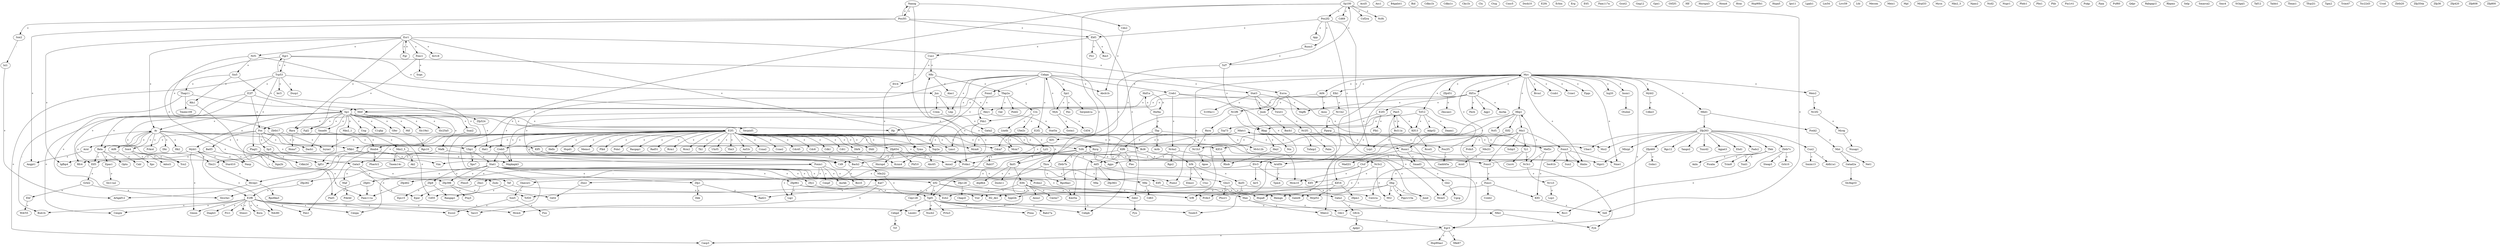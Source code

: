 digraph  {
Abcb1b;
Acsl5;
Actb;
Adgrl2;
Adssl1;
Agpat3;
Agps;
Ahctf1;
Ak2;
Alas1;
Aldh1a1;
Angpt1;
Anln;
Anxa1;
Anxa2;
Aplp2;
Apoe;
App;
Aqp1;
Ar;
Arhgef12;
Arid5b;
Arnt;
Arntl;
Asf1b;
Asns;
Ass1;
Atf3;
Atf4;
Atf6;
Atp8b4;
Aurka;
Aurkb;
B4galnt1;
Bach1;
Bach2;
Batf3;
Bcl11a;
Bcl6;
Bid;
Birc5;
Bora;
Brca1;
Bub1b;
C1qbp;
Calr;
Casp3;
Ccna2;
Ccnb1;
Ccnb2;
Ccne1;
Ccne2;
Cd34;
Cd55;
Cd63;
Cd69;
Cd9;
Cdc45;
Cdc6;
Cdca7;
Cdk1;
Cdkn1b;
Cdkn1c;
Cdkn2d;
Cdkn3;
Cdt1;
Cdx2;
Cebpa;
Cebpb;
Cebpd;
Cenpa;
Cenpf;
Cenpw;
Cep128;
Ckap2l;
Cks1b;
Clu;
Cmtm7;
Coro1a;
Creb1;
Creb5;
Crem;
Crx;
Csf2ra;
Ctcf;
Ctsc;
Ctsg;
Cux1;
Cux2;
Cxcr4;
Cxxc5;
Daam1;
Dach1;
Dbf4;
Dbi;
Dbp;
Dek;
Dhfr;
Diaph3;
Dock10;
Dock11;
Dusp1;
E2f1;
E2f2;
E2f3;
E2f4;
E2f7;
E2f8;
Ebf1;
Egr1;
Egr3;
Ehd1;
Ehf;
Elf2;
Elf3;
Elf4;
Elf5;
Elk1;
Elmo1;
Epas1;
Epor;
Eps15;
Erbin;
Erg;
Esco2;
Esr1;
Esrra;
Etf1;
Etv3;
Etv4;
Ezh2;
Fads2;
Fam111a;
Fam117a;
Fbxo5;
Fech;
Fen1;
Fes;
Fgl2;
Fli1;
Fos;
Foxa2;
Foxc1;
Foxk2;
Foxm1;
Foxn3;
Foxo1;
Foxo3;
Fpgs;
Ftsj3;
Fxn;
Fyb;
Fyn;
Gadd45a;
Galnt6;
Gata1;
Gata2;
Gata3;
Gatad2a;
Gcnt2;
Get4;
Gfer;
Gfi1b;
Gli2;
Glis3;
Gmnn;
Gng12;
Golm1;
Gpx1;
Grb10;
Grhl2;
Gstm1;
Gtf2f1;
H2_Ab1;
Hat1;
Hbp1;
Hells;
Hemgn;
Hey1;
Heyl;
Hif1a;
Hivep1;
Hk2;
Hlf;
Hmbs;
Hnf1a;
Hnf4a;
Hnrnpa3;
Hnrnpd;
Hoxa4;
Hoxa7;
Hoxb4;
Hp;
Hras;
Hsp90aa1;
Hsp90b1;
Hspa5;
Hspa8;
Hspd1;
Ier3;
Ier5;
Igf1r;
Igfbp4;
Ikzf1;
Ikzf3;
Insm1;
Ipo11;
Irf2;
Irf4;
Irf8;
Isg20;
Isl1;
Isyna1;
Itga2b;
Jun;
Junb;
Jund;
Kat7;
Kcnn4;
Klf1;
Klf10;
Klf13;
Klf16;
Klf2;
Klf3;
Klf5;
Klf6;
Kmt5a;
Krt18;
Lbp;
Lcp1;
Lgals1;
Lig1;
Lin54;
Lmnb1;
Lmo1;
Lrrc59;
Lsp1;
Lta4h;
Ltb;
Lyl1;
Mad2l1;
Maf;
Mafk;
Mapkapk3;
Max;
Mbd1;
Mcm10;
Mcm4;
Mcm5;
Mcm6;
Mcm7;
Mecom;
Mef2c;
Meis1;
Meis2;
Memo1;
Mgst1;
Mif;
Mitf;
Mki67;
Mlxipl;
Mnt;
Mpl;
Mrpl33;
Mrpl52;
Msi2;
Mt2;
Mvb12b;
Mxi1;
Myb;
Mybl1;
Mybl2;
Myc;
Mycn;
Myog;
Nanog;
Nasp;
Ncf1;
Ncf4;
Ndc80;
Net1;
Nfatc1;
Nfatc2;
Nfe2;
Nfe2l1;
Nfe2l2;
Nfia;
Nfic;
Nfix;
Nfkb1;
Nin;
Nkx2_1;
Nkx2_3;
Nkx2_5;
Nme1;
Npas2;
Nr1h2;
Nr1h3;
Nr1i3;
Nr2f1;
Nr2f2;
Nr2f6;
Nr3c1;
Nr3c2;
Nr4a2;
Nrf1;
Nsd2;
Nucb2;
Nupr1;
Nusap1;
Oat;
Odc1;
Onecut1;
Optn;
Otulinl;
Palm;
Pax5;
Pbdc1;
Pbx1;
Pde4d;
Pdx1;
Pgr;
Phactr2;
Phb;
Phf10;
Picalm;
Pin1rt1;
Plagl1;
Plec;
Plk1;
Plk4;
Plscr1;
Pmf1;
Pnkp;
Pola1;
Pold2;
Pou2f1;
Pou2f2;
Pou5f1;
Pparg;
Ppia;
Ppp1r15a;
Prc1;
Prdm1;
Prdm2;
Prdx3;
Prdx5;
Prkcd;
Prtn3;
Psen2;
Ptma;
Puf60;
Qdpr;
Rab27a;
Rab37;
Rabgap1l;
Racgap1;
Rad21;
Rad51;
Rangap1;
Rara;
Rbpj;
Rbpms;
Rcc1;
Rcsd1;
Rela;
Rfc4;
Rfx1;
Rgs10;
Rgs12;
Rgs2;
Rhob;
Rin3;
Rps6ka1;
Rps6ka3;
Rrm1;
Rrm2;
Runx1;
Runx3;
Rxra;
Rxrg;
S100a11;
Sec61b;
Sell;
Selp;
Serpinb1a;
Serpinf1;
Sh3bgrl3;
Six5;
Slc11a2;
Slc19a1;
Slc25a5;
Slco3a1;
Smad3;
Smad4;
Smarca2;
Smc4;
Smim13;
Snai2;
Sox2;
Sox4;
Sox5;
Sp1;
Sp100;
Sp3;
Spi1;
Sppl2b;
Srgn;
Ssbp3;
St3gal1;
Stard10;
Stat1;
Stat3;
Stat5a;
Steap3;
Stmn1;
Sun2;
Tacc3;
Taf12;
Taldo1;
Tango2;
Tbp;
Tbx21;
Tbxas1;
Tcf12;
Tcf20;
Tcf4;
Tcf7;
Tcn2;
Tef;
Tfap2a;
Tfcp2l1;
Tfeb;
Tgif1;
Tgm2;
Thap11;
Thra;
Tk1;
Tmem109;
Tmem14c;
Tnfaip2;
Top2a;
Tpm4;
Trf;
Trim47;
Trim8;
Trp53;
Trp73;
Tsc22d3;
Twist1;
Txndc5;
Txnl1;
Txnrd2;
Tyms;
Ubac1;
Ube2s;
Ubp1;
Ugcg;
Uhrf1;
Ung;
Urod;
Vegfb;
Vim;
Vsir;
Wdr55;
Xpc;
Xpo7;
Ybx3;
Yy1;
Zbtb17;
Zbtb20;
Zbtb7b;
Zbtb7c;
Zeb2;
Zfp1;
Zfp128;
Zfp263;
Zfp282;
Zfp354a;
Zfp36;
Zfp36l1;
Zfp398;
Zfp420;
Zfp451;
Zfp462;
Zfp469;
Zfp524;
Zfp608;
Zfp61;
Zfp654;
Zfp800;
Zfp9;
Zfp961;
Zfpm1;
Zfy2;
Zhx1;
Zhx2;
Zkscan1;
Zxdc;
Ar -> Atf6  [key=0, label="+", sign=1];
Ar -> Elf3  [key=0, label="+", sign=1];
Ar -> Prkcd  [key=0, label="+", sign=1];
Ar -> Igf1r  [key=0, label="+", sign=1];
Ar -> Rela  [key=0, label="-", sign="-1"];
Ar -> Sox4  [key=0, label="+", sign=1];
Ar -> Klf5  [key=0, label="+", sign=1];
Ar -> Thra  [key=0, label="+", sign=1];
Ar -> Dbi  [key=0, label="+", sign=1];
Ar -> Hk2  [key=0, label="+", sign=1];
Arid5b -> Tpm4  [key=0, label="+", sign=1];
Arnt -> Angpt1  [key=0, label="+", sign=1];
Arntl -> Dbp  [key=0, label="+", sign=1];
Atf3 -> Zfp36l1  [key=0, label="-", sign="-1"];
Atf3 -> Glis3  [key=0, label="-", sign="-1"];
Atf3 -> Nfia  [key=0, label="-", sign="-1"];
Atf4 -> Asns  [key=0, label="+", sign=1];
Atf4 -> Cebpb  [key=0, label="+", sign=1];
Atf6 -> Calr  [key=0, label="+", sign=1];
Bach1 -> Tnfaip2  [key=0, label="+", sign=1];
Bach2 -> Zhx2  [key=0, label="+", sign=1];
Bach2 -> Prdm2  [key=0, label="+", sign=1];
Batf3 -> Nasp  [key=0, label="+", sign=1];
Batf3 -> Igfbp4  [key=0, label="+", sign=1];
Bcl11a -> Lcp1  [key=0, label="+", sign=1];
Bcl11a -> Pax5  [key=0, label="+", sign=1];
Bcl6 -> Irf4  [key=0, label="-", sign="-1"];
Bcl6 -> Prdm1  [key=0, label="-", sign="-1"];
Bcl6 -> Foxo3  [key=0, label="-", sign="-1"];
Cdx2 -> Abcb1b  [key=0, label="+", sign=1];
Cebpa -> Foxa2  [key=0, label="+", sign=1];
Cebpa -> Top2a  [key=0, label="+", sign=1];
Cebpa -> Abcb1b  [key=0, label="+", sign=1];
Cebpa -> Lbp  [key=0, label="+", sign=1];
Cebpa -> E2f2  [key=0, label="+", sign=1];
Cebpa -> Kat7  [key=0, label="+", sign=1];
Cebpa -> Hp  [key=0, label="+", sign=1];
Cebpa -> Creb1  [key=0, label="+", sign=1];
Cebpa -> Spi1  [key=0, label="+", sign=1];
Cebpa -> Stat3  [key=0, label="+", sign=1];
Cebpd -> Trf  [key=0, label="+", sign=1];
Creb1 -> Odc1  [key=0, label="+", sign=1];
Creb1 -> Etv3  [key=0, label="+", sign=1];
Creb1 -> Mitf  [key=0, label="+", sign=1];
Creb1 -> Nr4a2  [key=0, label="+", sign=1];
Creb5 -> Mapkapk3  [key=0, label="+", sign=1];
Creb5 -> Stat1  [key=0, label="-", sign="-1"];
Crem -> Creb5  [key=0, label="+", sign=1];
Crem -> Gata2  [key=0, label="+", sign=1];
Crx -> Ube2s  [key=0, label="+", sign=1];
Crx -> Lta4h  [key=0, label="+", sign=1];
Ctcf -> Mcm10  [key=0, label="+", sign=1];
Ctcf -> Zfp462  [key=0, label="-", sign="-1"];
Ctcf -> Galnt6  [key=0, label="+", sign=1];
Cux1 -> Nfic  [key=0, label="+", sign=1];
Cux1 -> Etv4  [key=0, label="+", sign=1];
Cux2 -> Smim13  [key=0, label="+", sign=1];
Cux2 -> Aldh1a1  [key=0, label="+", sign=1];
Dbp -> Mt2  [key=0, label="+", sign=1];
Dbp -> Jund  [key=0, label="+", sign=1];
Dbp -> Hemgn  [key=0, label="+", sign=1];
Dbp -> Ppp1r15a  [key=0, label="+", sign=1];
Dbp -> H2_Ab1  [key=0, label="+", sign=1];
E2f1 -> Cdt1  [key=0, label="+", sign=1];
E2f1 -> Hat1  [key=0, label="+", sign=1];
E2f1 -> Top2a  [key=0, label="+", sign=1];
E2f1 -> Lmo1  [key=0, label="+", sign=1];
E2f1 -> Cdca7  [key=0, label="+", sign=1];
E2f1 -> Dhfr  [key=0, label="+", sign=1];
E2f1 -> Klf10  [key=0, label="+", sign=1];
E2f1 -> Rxrg  [key=0, label="+", sign=1];
E2f1 -> Mcm7  [key=0, label="+", sign=1];
E2f1 -> Isyna1  [key=0, label="+", sign=1];
E2f1 -> Racgap1  [key=0, label="+", sign=1];
E2f1 -> Zfp654  [key=0, label="+", sign=1];
E2f1 -> Gata3  [key=0, label="+", sign=1];
E2f1 -> Hivep1  [key=0, label="+", sign=1];
E2f1 -> Foxm1  [key=0, label="+", sign=1];
E2f1 -> Rrm2  [key=0, label="+", sign=1];
E2f1 -> Mcm6  [key=0, label="+", sign=1];
E2f1 -> Plk4  [key=0, label="+", sign=1];
E2f1 -> Ubp1  [key=0, label="+", sign=1];
E2f1 -> Memo1  [key=0, label="+", sign=1];
E2f1 -> Uhrf1  [key=0, label="+", sign=1];
E2f1 -> Asf1b  [key=0, label="+", sign=1];
E2f1 -> Dbf4  [key=0, label="+", sign=1];
E2f1 -> Cdk1  [key=0, label="+", sign=1];
E2f1 -> Pola1  [key=0, label="+", sign=1];
E2f1 -> Cdc6  [key=0, label="+", sign=1];
E2f1 -> Mcm10  [key=0, label="+", sign=1];
E2f1 -> Ybx3  [key=0, label="+", sign=1];
E2f1 -> Cdc45  [key=0, label="+", sign=1];
E2f1 -> Hspd1  [key=0, label="+", sign=1];
E2f1 -> Tyms  [key=0, label="+", sign=1];
E2f1 -> Rrm1  [key=0, label="+", sign=1];
E2f1 -> Prdm1  [key=0, label="+", sign=1];
E2f1 -> Ccna2  [key=0, label="+", sign=1];
E2f1 -> Hells  [key=0, label="+", sign=1];
E2f1 -> Rad51  [key=0, label="+", sign=1];
E2f1 -> Tk1  [key=0, label="+", sign=1];
E2f1 -> Ccne2  [key=0, label="+", sign=1];
E2f2 -> Cdca7  [key=0, label="+", sign=1];
E2f2 -> Mcm6  [key=0, label="+", sign=1];
E2f2 -> Mcm7  [key=0, label="+", sign=1];
E2f2 -> Mcm5  [key=0, label="+", sign=1];
E2f3 -> Plk1  [key=0, label="+", sign=1];
E2f3 -> Trp73  [key=0, label="+", sign=1];
E2f7 -> Rfc4  [key=0, label="+", sign=1];
E2f7 -> Fos  [key=0, label="+", sign=1];
E2f7 -> Sp1  [key=0, label="-", sign="-1"];
E2f7 -> E2f8  [key=0, label="+", sign=1];
E2f8 -> Stmn1  [key=0, label="+", sign=1];
E2f8 -> Bub1b  [key=0, label="+", sign=1];
E2f8 -> Bora  [key=0, label="+", sign=1];
E2f8 -> Cenpw  [key=0, label="+", sign=1];
E2f8 -> Esco2  [key=0, label="+", sign=1];
E2f8 -> Gmnn  [key=0, label="+", sign=1];
E2f8 -> Prc1  [key=0, label="+", sign=1];
E2f8 -> Ndc80  [key=0, label="+", sign=1];
E2f8 -> Fen1  [key=0, label="+", sign=1];
E2f8 -> Tacc3  [key=0, label="+", sign=1];
E2f8 -> Diaph3  [key=0, label="+", sign=1];
E2f8 -> Lmnb1  [key=0, label="+", sign=1];
E2f8 -> Cenpa  [key=0, label="+", sign=1];
E2f8 -> Mcm4  [key=0, label="+", sign=1];
Ebf1 -> Fli1  [key=0, label="+", sign=1];
Ebf1 -> Cux1  [key=0, label="+", sign=1];
Ebf1 -> Rin3  [key=0, label="+", sign=1];
Egr1 -> Cd9  [key=0, label="+", sign=1];
Egr1 -> Trp53  [key=0, label="+", sign=1];
Egr1 -> Cebpb  [key=0, label="+", sign=1];
Egr1 -> Jun  [key=0, label="+", sign=1];
Egr3 -> Casp3  [key=0, label="+", sign=1];
Egr3 -> Mki67  [key=0, label="+", sign=1];
Egr3 -> Hsp90aa1  [key=0, label="+", sign=1];
Ehf -> Wdr55  [key=0, label="+", sign=1];
Elf2 -> Prdx5  [key=0, label="+", sign=1];
Elf3 -> Grhl2  [key=0, label="+", sign=1];
Elf4 -> Anxa1  [key=0, label="+", sign=1];
Elf4 -> Prdx3  [key=0, label="+", sign=1];
Elf4 -> Ezh2  [key=0, label="+", sign=1];
Elf4 -> Vsir  [key=0, label="+", sign=1];
Elf4 -> Galnt6  [key=0, label="+", sign=1];
Elf4 -> Cmtm7  [key=0, label="+", sign=1];
Elf5 -> Mrpl52  [key=0, label="+", sign=1];
Elk1 -> Nr1h2  [key=0, label="+", sign=1];
Elk1 -> Junb  [key=0, label="+", sign=1];
Epas1 -> Slc11a2  [key=0, label="+", sign=1];
Esr1 -> Tyms  [key=0, label="+", sign=1];
Esr1 -> Rara  [key=0, label="+", sign=1];
Esr1 -> Krt18  [key=0, label="+", sign=1];
Esr1 -> Pgr  [key=0, label="+", sign=1];
Esr1 -> Ar  [key=0, label="+", sign=1];
Esr1 -> Igfbp4  [key=0, label="+", sign=1];
Esr1 -> Foxc1  [key=0, label="+", sign=1];
Esr1 -> Nrf1  [key=0, label="+", sign=1];
Esr1 -> Esrra  [key=0, label="+", sign=1];
Esrra -> Nfatc2  [key=0, label="+", sign=1];
Esrra -> Nr2f6  [key=0, label="-", sign="-1"];
Esrra -> Msi2  [key=0, label="+", sign=1];
Etv3 -> Tcf20  [key=0, label="-", sign="-1"];
Etv3 -> Ier5  [key=0, label="-", sign="-1"];
Etv3 -> Klf3  [key=0, label="-", sign="-1"];
Etv4 -> Vim  [key=0, label="+", sign=1];
Fos -> Batf3  [key=0, label="+", sign=1];
Fos -> Ubp1  [key=0, label="+", sign=1];
Fos -> Sp3  [key=0, label="+", sign=1];
Fos -> Arnt  [key=0, label="+", sign=1];
Fos -> Gata3  [key=0, label="+", sign=1];
Fos -> Nfkb1  [key=0, label="-", sign="-1"];
Foxa2 -> Pdx1  [key=0, label="+", sign=1];
Foxc1 -> Fgl2  [key=0, label="+", sign=1];
Foxc1 -> Srgn  [key=0, label="+", sign=1];
Foxk2 -> Mnt  [key=0, label="+", sign=1];
Foxm1 -> Birc5  [key=0, label="+", sign=1];
Foxm1 -> Cenpa  [key=0, label="+", sign=1];
Foxm1 -> Aurkb  [key=0, label="+", sign=1];
Foxm1 -> Onecut1  [key=0, label="+", sign=1];
Foxm1 -> Cenpf  [key=0, label="+", sign=1];
Foxn3 -> Sun2  [key=0, label="-", sign="-1"];
Foxn3 -> Hmbs  [key=0, label="-", sign="-1"];
Foxn3 -> Sec61b  [key=0, label="-", sign="-1"];
Foxn3 -> Nme1  [key=0, label="-", sign="-1"];
Foxo1 -> Ccnb2  [key=0, label="-", sign="-1"];
Foxo1 -> Klf2  [key=0, label="+", sign=1];
Foxo1 -> Mcm5  [key=0, label="-", sign="-1"];
Foxo3 -> Hbp1  [key=0, label="+", sign=1];
Foxo3 -> Foxo1  [key=0, label="+", sign=1];
Gata1 -> Nfe2  [key=0, label="+", sign=1];
Gata1 -> Gfi1b  [key=0, label="+", sign=1];
Gata2 -> Foxo3  [key=0, label="+", sign=1];
Gata2 -> Lyl1  [key=0, label="+", sign=1];
Gata3 -> Zxdc  [key=0, label="+", sign=1];
Gata3 -> Maf  [key=0, label="+", sign=1];
Gata3 -> Epor  [key=0, label="+", sign=1];
Gatad2a -> Sh3bgrl3  [key=0, label="-", sign="-1"];
Gfi1b -> Aplp2  [key=0, label="+", sign=1];
Gli2 -> Ugcg  [key=0, label="-", sign="-1"];
Glis3 -> Gata1  [key=0, label="+", sign=1];
Glis3 -> Plscr1  [key=0, label="+", sign=1];
Grhl2 -> Ehf  [key=0, label="+", sign=1];
Grhl2 -> Slco3a1  [key=0, label="+", sign=1];
Hbp1 -> Mxi1  [key=0, label="-", sign="-1"];
Hbp1 -> Arid5b  [key=0, label="-", sign="-1"];
Hbp1 -> Ncf1  [key=0, label="-", sign="-1"];
Hbp1 -> Elf2  [key=0, label="-", sign="-1"];
Hbp1 -> Runx1  [key=0, label="+", sign=1];
Hey1 -> Mapkapk3  [key=0, label="+", sign=1];
Hey1 -> Stat5a  [key=0, label="+", sign=1];
Heyl -> Rhob  [key=0, label="+", sign=1];
Hif1a -> Aqp1  [key=0, label="+", sign=1];
Hif1a -> E2f3  [key=0, label="+", sign=1];
Hif1a -> Aurka  [key=0, label="+", sign=1];
Hif1a -> Hey1  [key=0, label="+", sign=1];
Hif1a -> Fech  [key=0, label="+", sign=1];
Hif1a -> Vegfb  [key=0, label="+", sign=1];
Hivep1 -> Arhgef12  [key=0, label="+", sign=1];
Hivep1 -> Rps6ka3  [key=0, label="+", sign=1];
Hnf1a -> Pdx1  [key=0, label="+", sign=1];
Hnf1a -> Hnf4a  [key=0, label="+", sign=1];
Hnf4a -> Hnf1a  [key=0, label="+", sign=1];
Hnf4a -> Tbp  [key=0, label="+", sign=1];
Hoxb4 -> Mapkapk3  [key=0, label="+", sign=1];
Hoxb4 -> Fen1  [key=0, label="+", sign=1];
Hoxb4 -> Phactr2  [key=0, label="+", sign=1];
Hoxb4 -> Slco3a1  [key=0, label="+", sign=1];
Ikzf1 -> Dock11  [key=0, label="+", sign=1];
Ikzf1 -> Atp8b4  [key=0, label="+", sign=1];
Ikzf1 -> Elf4  [key=0, label="+", sign=1];
Ikzf3 -> Coro1a  [key=0, label="+", sign=1];
Ikzf3 -> Irf8  [key=0, label="+", sign=1];
Insm1 -> Otulinl  [key=0, label="-", sign="-1"];
Irf2 -> Cep128  [key=0, label="+", sign=1];
Irf2 -> Zeb2  [key=0, label="+", sign=1];
Irf2 -> Max  [key=0, label="+", sign=1];
Irf2 -> Tgif1  [key=0, label="+", sign=1];
Irf2 -> Nfic  [key=0, label="+", sign=1];
Irf4 -> Ikzf3  [key=0, label="+", sign=1];
Irf4 -> Elmo1  [key=0, label="+", sign=1];
Irf4 -> Ctsc  [key=0, label="+", sign=1];
Isl1 -> Arhgef12  [key=0, label="+", sign=1];
Jun -> Crem  [key=0, label="+", sign=1];
Jun -> Lbp  [key=0, label="-", sign="-1"];
Jun -> Hey1  [key=0, label="+", sign=1];
Junb -> Bach1  [key=0, label="+", sign=1];
Kat7 -> Rad21  [key=0, label="+", sign=1];
Kat7 -> Mcm4  [key=0, label="+", sign=1];
Klf1 -> Kcnn4  [key=0, label="+", sign=1];
Klf10 -> Rhob  [key=0, label="-", sign="-1"];
Klf13 -> Rcsd1  [key=0, label="-", sign="-1"];
Klf16 -> Mrpl52  [key=0, label="+", sign=1];
Klf16 -> Zfpm1  [key=0, label="+", sign=1];
Klf16 -> Sppl2b  [key=0, label="+", sign=1];
Klf2 -> Sell  [key=0, label="+", sign=1];
Klf5 -> Anxa2  [key=0, label="+", sign=1];
Klf5 -> Nfe2l2  [key=0, label="+", sign=1];
Klf5 -> Cd9  [key=0, label="+", sign=1];
Klf5 -> Kcnn4  [key=0, label="+", sign=1];
Klf6 -> Plec  [key=0, label="+", sign=1];
Klf6 -> Anxa2  [key=0, label="+", sign=1];
Klf6 -> Arid5b  [key=0, label="+", sign=1];
Klf6 -> Atf3  [key=0, label="+", sign=1];
Lyl1 -> Rab37  [key=0, label="+", sign=1];
Lyl1 -> Ikzf1  [key=0, label="+", sign=1];
Maf -> Pde4d  [key=0, label="+", sign=1];
Mafk -> Bach2  [key=0, label="+", sign=1];
Mafk -> Igf1r  [key=0, label="+", sign=1];
Max -> Odc1  [key=0, label="+", sign=1];
Max -> Nfatc2  [key=0, label="+", sign=1];
Mbd1 -> Foxk2  [key=0, label="-", sign="-1"];
Mbd1 -> Zfp263  [key=0, label="-", sign="-1"];
Mef2c -> Nr3c1  [key=0, label="+", sign=1];
Mef2c -> Klf2  [key=0, label="+", sign=1];
Mef2c -> Nfatc1  [key=0, label="+", sign=1];
Meis2 -> Nr2f2  [key=0, label="+", sign=1];
Mitf -> Fos  [key=0, label="+", sign=1];
Mitf -> Serpinf1  [key=0, label="+", sign=1];
Mitf -> Hoxb4  [key=0, label="+", sign=1];
Mitf -> Snai2  [key=0, label="+", sign=1];
Mlxipl -> Mgst1  [key=0, label="-", sign="-1"];
Mnt -> Gatad2a  [key=0, label="-", sign="-1"];
Mnt -> Net1  [key=0, label="-", sign="-1"];
Mxi1 -> Foxn3  [key=0, label="-", sign="-1"];
Mxi1 -> Klf16  [key=0, label="-", sign="-1"];
Mxi1 -> Nfe2l1  [key=0, label="-", sign="-1"];
Mxi1 -> Yy1  [key=0, label="-", sign="-1"];
Mxi1 -> Klf10  [key=0, label="-", sign="-1"];
Mxi1 -> Ssbp3  [key=0, label="-", sign="-1"];
Mxi1 -> Foxo3  [key=0, label="-", sign="-1"];
Myb -> Gstm1  [key=0, label="+", sign=1];
Myb -> Cd34  [key=0, label="+", sign=1];
Myb -> Cebpa  [key=0, label="+", sign=1];
Mybl1 -> Stard10  [key=0, label="+", sign=1];
Mybl1 -> Gmnn  [key=0, label="+", sign=1];
Mybl1 -> Rfc4  [key=0, label="+", sign=1];
Mybl1 -> Ndc80  [key=0, label="+", sign=1];
Mybl1 -> Nasp  [key=0, label="+", sign=1];
Mybl2 -> Cdkn3  [key=0, label="+", sign=1];
Myc -> Nme1  [key=0, label="+", sign=1];
Myc -> Psen2  [key=0, label="+", sign=1];
Myc -> Tcf12  [key=0, label="+", sign=1];
Myc -> Hmbs  [key=0, label="+", sign=1];
Myc -> Isg20  [key=0, label="+", sign=1];
Myc -> Fpgs  [key=0, label="+", sign=1];
Myc -> Meis2  [key=0, label="+", sign=1];
Myc -> Zfp451  [key=0, label="+", sign=1];
Myc -> Elk1  [key=0, label="+", sign=1];
Myc -> Prdx3  [key=0, label="+", sign=1];
Myc -> Klf1  [key=0, label="+", sign=1];
Myc -> Mybl2  [key=0, label="+", sign=1];
Myc -> Hbp1  [key=0, label="+", sign=1];
Myc -> Egr3  [key=0, label="+", sign=1];
Myc -> Ccne1  [key=0, label="+", sign=1];
Myc -> Brca1  [key=0, label="+", sign=1];
Myc -> Insm1  [key=0, label="+", sign=1];
Myc -> Hif1a  [key=0, label="+", sign=1];
Myc -> Mbd1  [key=0, label="+", sign=1];
Myc -> Atf4  [key=0, label="+", sign=1];
Myc -> Hspa8  [key=0, label="+", sign=1];
Myc -> Ccnb1  [key=0, label="+", sign=1];
Myog -> Nusap1  [key=0, label="+", sign=1];
Nanog -> Tcf4  [key=0, label="+", sign=1];
Nanog -> Pou5f1  [key=0, label="+", sign=1];
Nanog -> Cdx2  [key=0, label="-", sign="-1"];
Nfatc1 -> Creb5  [key=0, label="+", sign=1];
Nfatc1 -> Mef2c  [key=0, label="+", sign=1];
Nfatc1 -> Tcf4  [key=0, label="+", sign=1];
Nfatc1 -> Nfkb1  [key=0, label="+", sign=1];
Nfatc1 -> Egr3  [key=0, label="+", sign=1];
Nfatc2 -> Egr3  [key=0, label="+", sign=1];
Nfe2 -> Fyb  [key=0, label="+", sign=1];
Nfe2l1 -> Arntl  [key=0, label="+", sign=1];
Nfe2l2 -> Tgif1  [key=0, label="+", sign=1];
Nfic -> Tfap2a  [key=0, label="+", sign=1];
Nfic -> Alas1  [key=0, label="+", sign=1];
Nfix -> Cd63  [key=0, label="+", sign=1];
Nfix -> Hspa8  [key=0, label="+", sign=1];
Nfkb1 -> Tbx21  [key=0, label="+", sign=1];
Nfkb1 -> Elf3  [key=0, label="+", sign=1];
Nfkb1 -> Atf3  [key=0, label="+", sign=1];
Nfkb1 -> Vim  [key=0, label="+", sign=1];
Nkx2_1 -> Rgs10  [key=0, label="+", sign=1];
Nkx2_1 -> Cd55  [key=0, label="+", sign=1];
Nkx2_5 -> Mgst1  [key=0, label="+", sign=1];
Nkx2_5 -> Tmem14c  [key=0, label="+", sign=1];
Nkx2_5 -> Ak2  [key=0, label="+", sign=1];
Nr1h2 -> Pparg  [key=0, label="+", sign=1];
Nr1h3 -> Apoe  [key=0, label="+", sign=1];
Nr1i3 -> Lsp1  [key=0, label="+", sign=1];
Nr2f1 -> Palm  [key=0, label="+", sign=1];
Nr2f1 -> Ubac1  [key=0, label="+", sign=1];
Nr2f2 -> Myog  [key=0, label="+", sign=1];
Nr2f6 -> Rxra  [key=0, label="-", sign="-1"];
Nr2f6 -> Rbpj  [key=0, label="-", sign="-1"];
Nr3c1 -> Nr1i3  [key=0, label="+", sign=1];
Nr3c2 -> Klf3  [key=0, label="+", sign=1];
Nr3c2 -> Mt2  [key=0, label="+", sign=1];
Nr4a2 -> Jund  [key=0, label="+", sign=1];
Nr4a2 -> Rgs2  [key=0, label="+", sign=1];
Nr4a2 -> Agps  [key=0, label="+", sign=1];
Nrf1 -> Six5  [key=0, label="+", sign=1];
Nrf1 -> Tef  [key=0, label="+", sign=1];
Nrf1 -> Zbtb17  [key=0, label="+", sign=1];
Onecut1 -> Sox5  [key=0, label="+", sign=1];
Pax5 -> Irf8  [key=0, label="+", sign=1];
Pax5 -> Bcl11a  [key=0, label="+", sign=1];
Pax5 -> Klf13  [key=0, label="+", sign=1];
Pax5 -> Coro1a  [key=0, label="+", sign=1];
Pdx1 -> Lmo1  [key=0, label="+", sign=1];
Pdx1 -> Bach2  [key=0, label="+", sign=1];
Pgr -> Esr1  [key=0, label="+", sign=1];
Plagl1 -> Hmbs  [key=0, label="+", sign=1];
Plagl1 -> Itga2b  [key=0, label="+", sign=1];
Plagl1 -> Fam111a  [key=0, label="+", sign=1];
Pou2f1 -> Myc  [key=0, label="+", sign=1];
Pou2f1 -> Gadd45a  [key=0, label="+", sign=1];
Pou2f2 -> Ebf1  [key=0, label="+", sign=1];
Pou2f2 -> App  [key=0, label="+", sign=1];
Pou2f2 -> Lcp1  [key=0, label="+", sign=1];
Pou2f2 -> Smad3  [key=0, label="+", sign=1];
Pou2f2 -> Runx3  [key=0, label="+", sign=1];
Pou5f1 -> Sox2  [key=0, label="+", sign=1];
Pou5f1 -> Nanog  [key=0, label="+", sign=1];
Pou5f1 -> Zeb2  [key=0, label="+", sign=1];
Pou5f1 -> Ebf1  [key=0, label="+", sign=1];
Pou5f1 -> Angpt1  [key=0, label="+", sign=1];
Pparg -> Pou2f1  [key=0, label="+", sign=1];
Pparg -> Nr1h3  [key=0, label="+", sign=1];
Prdm1 -> Nfix  [key=0, label="+", sign=1];
Prdm1 -> Zhx1  [key=0, label="+", sign=1];
Prdm2 -> Kmt5a  [key=0, label="+", sign=1];
Rara -> Hoxb4  [key=0, label="+", sign=1];
Rara -> Hoxa7  [key=0, label="+", sign=1];
Rbpj -> Heyl  [key=0, label="+", sign=1];
Rbpj -> Nin  [key=0, label="+", sign=1];
Rela -> Epas1  [key=0, label="+", sign=1];
Rela -> Tbx21  [key=0, label="+", sign=1];
Rela -> Ar  [key=0, label="-", sign="-1"];
Rela -> Elf3  [key=0, label="+", sign=1];
Rela -> Optn  [key=0, label="+", sign=1];
Rfx1 -> Zfp398  [key=0, label="+", sign=1];
Runx1 -> Mad2l1  [key=0, label="-", sign="-1"];
Runx1 -> Fyb  [key=0, label="+", sign=1];
Runx1 -> Smad3  [key=0, label="+", sign=1];
Runx3 -> Tcf7  [key=0, label="+", sign=1];
Rxra -> Nr1h3  [key=0, label="+", sign=1];
Rxrg -> Agps  [key=0, label="+", sign=1];
Rxrg -> Kmt5a  [key=0, label="+", sign=1];
Six5 -> Thap11  [key=0, label="+", sign=1];
Six5 -> Zfp524  [key=0, label="+", sign=1];
Six5 -> Rfx1  [key=0, label="+", sign=1];
Smad3 -> Gli2  [key=0, label="+", sign=1];
Smad4 -> Nkx2_5  [key=0, label="+", sign=1];
Smad4 -> Dach1  [key=0, label="-", sign="-1"];
Snai2 -> Mafk  [key=0, label="-", sign="-1"];
Sox2 -> Isl1  [key=0, label="-", sign="-1"];
Sox4 -> Xpc  [key=0, label="+", sign=1];
Sox4 -> Adssl1  [key=0, label="+", sign=1];
Sox4 -> Tcn2  [key=0, label="+", sign=1];
Sox5 -> Esco2  [key=0, label="+", sign=1];
Sox5 -> Fxn  [key=0, label="+", sign=1];
Sp1 -> Igf1r  [key=0, label="+", sign=1];
Sp1 -> Gfer  [key=0, label="+", sign=1];
Sp1 -> Mybl1  [key=0, label="+", sign=1];
Sp1 -> Rela  [key=0, label="+", sign=1];
Sp1 -> Hp  [key=0, label="+", sign=1];
Sp1 -> Ar  [key=0, label="+", sign=1];
Sp1 -> Rara  [key=0, label="+", sign=1];
Sp1 -> Mif  [key=0, label="+", sign=1];
Sp1 -> Cenpw  [key=0, label="+", sign=1];
Sp1 -> Nkx2_1  [key=0, label="+", sign=1];
Sp1 -> C1qbp  [key=0, label="+", sign=1];
Sp1 -> Slc19a1  [key=0, label="+", sign=1];
Sp1 -> Slc25a5  [key=0, label="+", sign=1];
Sp1 -> Fgl2  [key=0, label="+", sign=1];
Sp1 -> Smad4  [key=0, label="+", sign=1];
Sp1 -> Tcn2  [key=0, label="+", sign=1];
Sp1 -> E2f1  [key=0, label="+", sign=1];
Sp1 -> Ung  [key=0, label="+", sign=1];
Sp100 -> Cd69  [key=0, label="+", sign=1];
Sp100 -> Tacc3  [key=0, label="+", sign=1];
Sp100 -> Csf2ra  [key=0, label="+", sign=1];
Sp100 -> Lmnb1  [key=0, label="+", sign=1];
Sp100 -> Sell  [key=0, label="+", sign=1];
Sp100 -> Pou2f2  [key=0, label="+", sign=1];
Sp100 -> Ncf4  [key=0, label="+", sign=1];
Sp3 -> Cdkn2d  [key=0, label="+", sign=1];
Spi1 -> Fes  [key=0, label="+", sign=1];
Spi1 -> Myb  [key=0, label="+", sign=1];
Spi1 -> Serpinb1a  [key=0, label="+", sign=1];
Stat1 -> Zfp61  [key=0, label="+", sign=1];
Stat1 -> Zfy2  [key=0, label="+", sign=1];
Stat1 -> Irf2  [key=0, label="+", sign=1];
Stat1 -> Irf8  [key=0, label="+", sign=1];
Stat1 -> Zfp128  [key=0, label="+", sign=1];
Stat1 -> Fbxo5  [key=0, label="+", sign=1];
Stat1 -> Zfp398  [key=0, label="+", sign=1];
Stat1 -> Zfp1  [key=0, label="+", sign=1];
Stat1 -> Zfp282  [key=0, label="+", sign=1];
Stat1 -> Elf5  [key=0, label="+", sign=1];
Stat1 -> Zfp9  [key=0, label="+", sign=1];
Stat1 -> Zfp961  [key=0, label="+", sign=1];
Stat3 -> S100a11  [key=0, label="+", sign=1];
Stat3 -> Vegfb  [key=0, label="+", sign=1];
Stat3 -> Twist1  [key=0, label="+", sign=1];
Stat3 -> Junb  [key=0, label="+", sign=1];
Stat5a -> Bcl6  [key=0, label="+", sign=1];
Tbp -> Runx1  [key=0, label="+", sign=1];
Tbp -> Actb  [key=0, label="+", sign=1];
Tbp -> Klf6  [key=0, label="+", sign=1];
Tbx21 -> Hivep1  [key=0, label="+", sign=1];
Tcf12 -> Rbpj  [key=0, label="+", sign=1];
Tcf12 -> Adgrl2  [key=0, label="+", sign=1];
Tcf12 -> Klf13  [key=0, label="+", sign=1];
Tcf12 -> Daam1  [key=0, label="+", sign=1];
Tcf4 -> Tgif1  [key=0, label="+", sign=1];
Tcf4 -> Nr3c2  [key=0, label="+", sign=1];
Tcf4 -> Cd9  [key=0, label="+", sign=1];
Tcf4 -> Zbtb7b  [key=0, label="+", sign=1];
Tcf7 -> Rbpj  [key=0, label="+", sign=1];
Tcf7 -> Ikzf1  [key=0, label="+", sign=1];
Tcf7 -> Sp100  [key=0, label="+", sign=1];
Tef -> Rangap1  [key=0, label="+", sign=1];
Tef -> H2_Ab1  [key=0, label="+", sign=1];
Tfap2a -> Sp1  [key=0, label="+", sign=1];
Tfap2a -> Oat  [key=0, label="+", sign=1];
Tfap2a -> Crx  [key=0, label="+", sign=1];
Tfap2a -> Pold2  [key=0, label="+", sign=1];
Tfeb -> Trim8  [key=0, label="+", sign=1];
Tfeb -> Picalm  [key=0, label="+", sign=1];
Tfeb -> Anln  [key=0, label="+", sign=1];
Tfeb -> Txnl1  [key=0, label="+", sign=1];
Tgif1 -> Nucb2  [key=0, label="+", sign=1];
Tgif1 -> Cebpd  [key=0, label="+", sign=1];
Tgif1 -> Rab27a  [key=0, label="+", sign=1];
Tgif1 -> Cebpb  [key=0, label="+", sign=1];
Tgif1 -> Ptma  [key=0, label="+", sign=1];
Tgif1 -> Rcc1  [key=0, label="+", sign=1];
Tgif1 -> Txndc5  [key=0, label="+", sign=1];
Tgif1 -> Prtn3  [key=0, label="+", sign=1];
Thap11 -> Mitf  [key=0, label="-", sign="-1"];
Thap11 -> Tmem109  [key=0, label="-", sign="-1"];
Thap11 -> Bub1b  [key=0, label="-", sign="-1"];
Thra -> Psen2  [key=0, label="+", sign=1];
Thra -> Lig1  [key=0, label="+", sign=1];
Thra -> Rps6ka1  [key=0, label="+", sign=1];
Trp53 -> E2f7  [key=0, label="+", sign=1];
Trp53 -> Egr1  [key=0, label="+", sign=1];
Trp53 -> Plagl1  [key=0, label="+", sign=1];
Trp53 -> Dusp1  [key=0, label="+", sign=1];
Trp53 -> Ier3  [key=0, label="+", sign=1];
Trp53 -> Prdm1  [key=0, label="+", sign=1];
Trp53 -> Casp3  [key=0, label="+", sign=1];
Trp73 -> Tcf4  [key=0, label="+", sign=1];
Trp73 -> Mvb12b  [key=0, label="+", sign=1];
Twist1 -> Nr2f1  [key=0, label="+", sign=1];
Ubp1 -> Xpo7  [key=0, label="+", sign=1];
Ubp1 -> Stat1  [key=0, label="+", sign=1];
Yy1 -> Nr3c1  [key=0, label="+", sign=1];
Yy1 -> Ctcf  [key=0, label="+", sign=1];
Yy1 -> Cxcr4  [key=0, label="-", sign="-1"];
Zbtb17 -> Dach1  [key=0, label="+", sign=1];
Zbtb17 -> Isyna1  [key=0, label="+", sign=1];
Zbtb17 -> Pmf1  [key=0, label="+", sign=1];
Zbtb7b -> Rps6ka1  [key=0, label="-", sign="-1"];
Zbtb7c -> Rcc1  [key=0, label="+", sign=1];
Zbtb7c -> Steap3  [key=0, label="+", sign=1];
Zbtb7c -> Grb10  [key=0, label="+", sign=1];
Zeb2 -> Fyn  [key=0, label="-", sign="-1"];
Zfp1 -> Rad21  [key=0, label="+", sign=1];
Zfp1 -> Dek  [key=0, label="+", sign=1];
Zfp128 -> Ckap2l  [key=0, label="+", sign=1];
Zfp128 -> Hemgn  [key=0, label="+", sign=1];
Zfp263 -> Zfp469  [key=0, label="-", sign="-1"];
Zfp263 -> Ubac1  [key=0, label="-", sign="-1"];
Zfp263 -> Rgs12  [key=0, label="-", sign="-1"];
Zfp263 -> Ehd1  [key=0, label="-", sign="-1"];
Zfp263 -> Mlxipl  [key=0, label="-", sign="-1"];
Zfp263 -> Zbtb7c  [key=0, label="-", sign="-1"];
Zfp263 -> Tfeb  [key=0, label="-", sign="-1"];
Zfp263 -> Cux2  [key=0, label="-", sign="-1"];
Zfp263 -> Agpat3  [key=0, label="-", sign="-1"];
Zfp263 -> Txnrd2  [key=0, label="-", sign="-1"];
Zfp263 -> Fads2  [key=0, label="-", sign="-1"];
Zfp263 -> Msi2  [key=0, label="-", sign="-1"];
Zfp263 -> Tango2  [key=0, label="-", sign="-1"];
Zfp282 -> E2f8  [key=0, label="+", sign=1];
Zfp398 -> Tcf20  [key=0, label="+", sign=1];
Zfp398 -> Ftsj3  [key=0, label="+", sign=1];
Zfp451 -> Zkscan1  [key=0, label="+", sign=1];
Zfp462 -> Fam111a  [key=0, label="+", sign=1];
Zfp469 -> Golm1  [key=0, label="+", sign=1];
Zfp469 -> Txndc5  [key=0, label="+", sign=1];
Zfp524 -> Hat1  [key=0, label="+", sign=1];
Zfp61 -> Pmf1  [key=0, label="+", sign=1];
Zfp61 -> Fam111a  [key=0, label="+", sign=1];
Zfp654 -> Ahctf1  [key=0, label="+", sign=1];
Zfp654 -> Hnrnpd  [key=0, label="+", sign=1];
Zfp654 -> Phf10  [key=0, label="+", sign=1];
Zfp9 -> Rangap1  [key=0, label="+", sign=1];
Zfp9 -> Eps15  [key=0, label="+", sign=1];
Zfp961 -> Lig1  [key=0, label="+", sign=1];
Zfp961 -> Sppl2b  [key=0, label="+", sign=1];
Zfp961 -> Ezh2  [key=0, label="+", sign=1];
Zfy2 -> Vsir  [key=0, label="+", sign=1];
Zhx1 -> Cd55  [key=0, label="-", sign="-1"];
Zhx1 -> Epor  [key=0, label="-", sign="-1"];
Zhx2 -> Get4  [key=0, label="-", sign="-1"];
Zxdc -> Get4  [key=0, label="+", sign=1];
}
